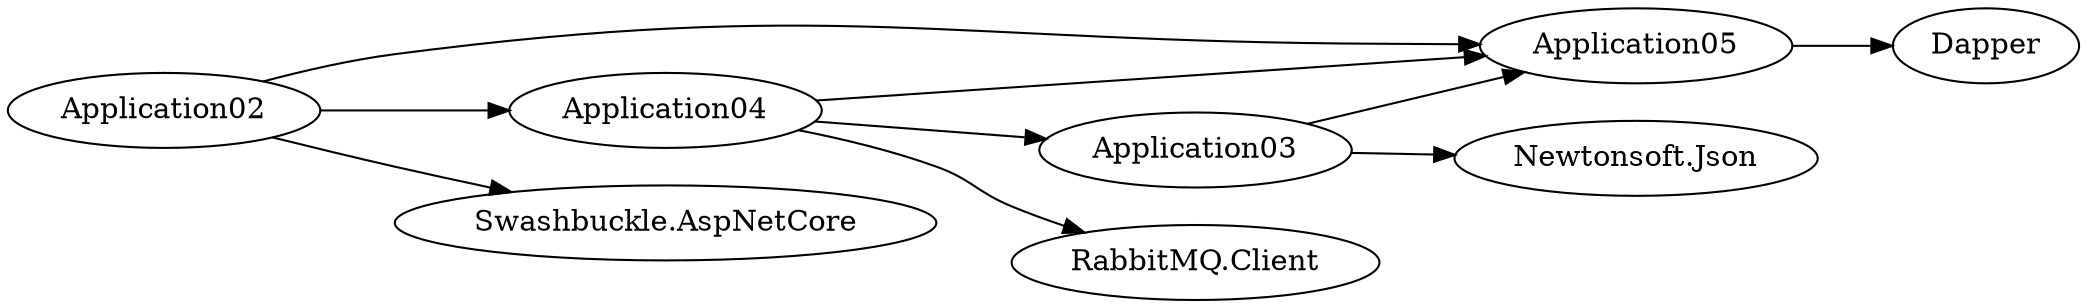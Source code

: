 digraph Dependencies {
  rankdir=LR;
  "Application02" -> "Application04";
  "Application02" -> "Application05";
  "Application02" -> "Swashbuckle.AspNetCore";
  "Application03" -> "Application05";
  "Application03" -> "Newtonsoft.Json";
  "Application04" -> "Application03";
  "Application04" -> "Application05";
  "Application04" -> "RabbitMQ.Client";
  "Application05" -> "Dapper";
}
